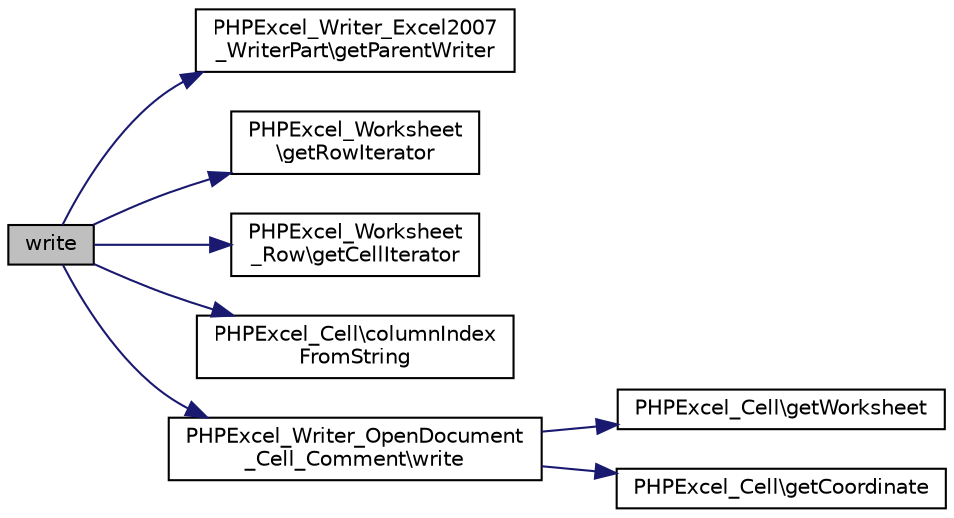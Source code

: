 digraph "write"
{
  edge [fontname="Helvetica",fontsize="10",labelfontname="Helvetica",labelfontsize="10"];
  node [fontname="Helvetica",fontsize="10",shape=record];
  rankdir="LR";
  Node0 [label="write",height=0.2,width=0.4,color="black", fillcolor="grey75", style="filled", fontcolor="black"];
  Node0 -> Node1 [color="midnightblue",fontsize="10",style="solid",fontname="Helvetica"];
  Node1 [label="PHPExcel_Writer_Excel2007\l_WriterPart\\getParentWriter",height=0.2,width=0.4,color="black", fillcolor="white", style="filled",URL="$class_p_h_p_excel___writer___excel2007___writer_part.html#a6b374226d45ae9a51dddc29aadae8b33"];
  Node0 -> Node2 [color="midnightblue",fontsize="10",style="solid",fontname="Helvetica"];
  Node2 [label="PHPExcel_Worksheet\l\\getRowIterator",height=0.2,width=0.4,color="black", fillcolor="white", style="filled",URL="$class_p_h_p_excel___worksheet.html#ae1154d9619e70f048ebeaace0a2c9620"];
  Node0 -> Node3 [color="midnightblue",fontsize="10",style="solid",fontname="Helvetica"];
  Node3 [label="PHPExcel_Worksheet\l_Row\\getCellIterator",height=0.2,width=0.4,color="black", fillcolor="white", style="filled",URL="$class_p_h_p_excel___worksheet___row.html#a9a08978810c850bb8c0570d1c6102b76"];
  Node0 -> Node4 [color="midnightblue",fontsize="10",style="solid",fontname="Helvetica"];
  Node4 [label="PHPExcel_Cell\\columnIndex\lFromString",height=0.2,width=0.4,color="black", fillcolor="white", style="filled",URL="$class_p_h_p_excel___cell.html#a492724422ceefe1d16ed2a8997a0a489"];
  Node0 -> Node5 [color="midnightblue",fontsize="10",style="solid",fontname="Helvetica"];
  Node5 [label="PHPExcel_Writer_OpenDocument\l_Cell_Comment\\write",height=0.2,width=0.4,color="black", fillcolor="white", style="filled",URL="$class_p_h_p_excel___writer___open_document___cell___comment.html#aa756cc8f24907283207269ecfd1b2b1b"];
  Node5 -> Node6 [color="midnightblue",fontsize="10",style="solid",fontname="Helvetica"];
  Node6 [label="PHPExcel_Cell\\getWorksheet",height=0.2,width=0.4,color="black", fillcolor="white", style="filled",URL="$class_p_h_p_excel___cell.html#a0b9578d26d483501488b34f52c899a70"];
  Node5 -> Node7 [color="midnightblue",fontsize="10",style="solid",fontname="Helvetica"];
  Node7 [label="PHPExcel_Cell\\getCoordinate",height=0.2,width=0.4,color="black", fillcolor="white", style="filled",URL="$class_p_h_p_excel___cell.html#aae786387ba028d93acb63742e4b9d871"];
}

